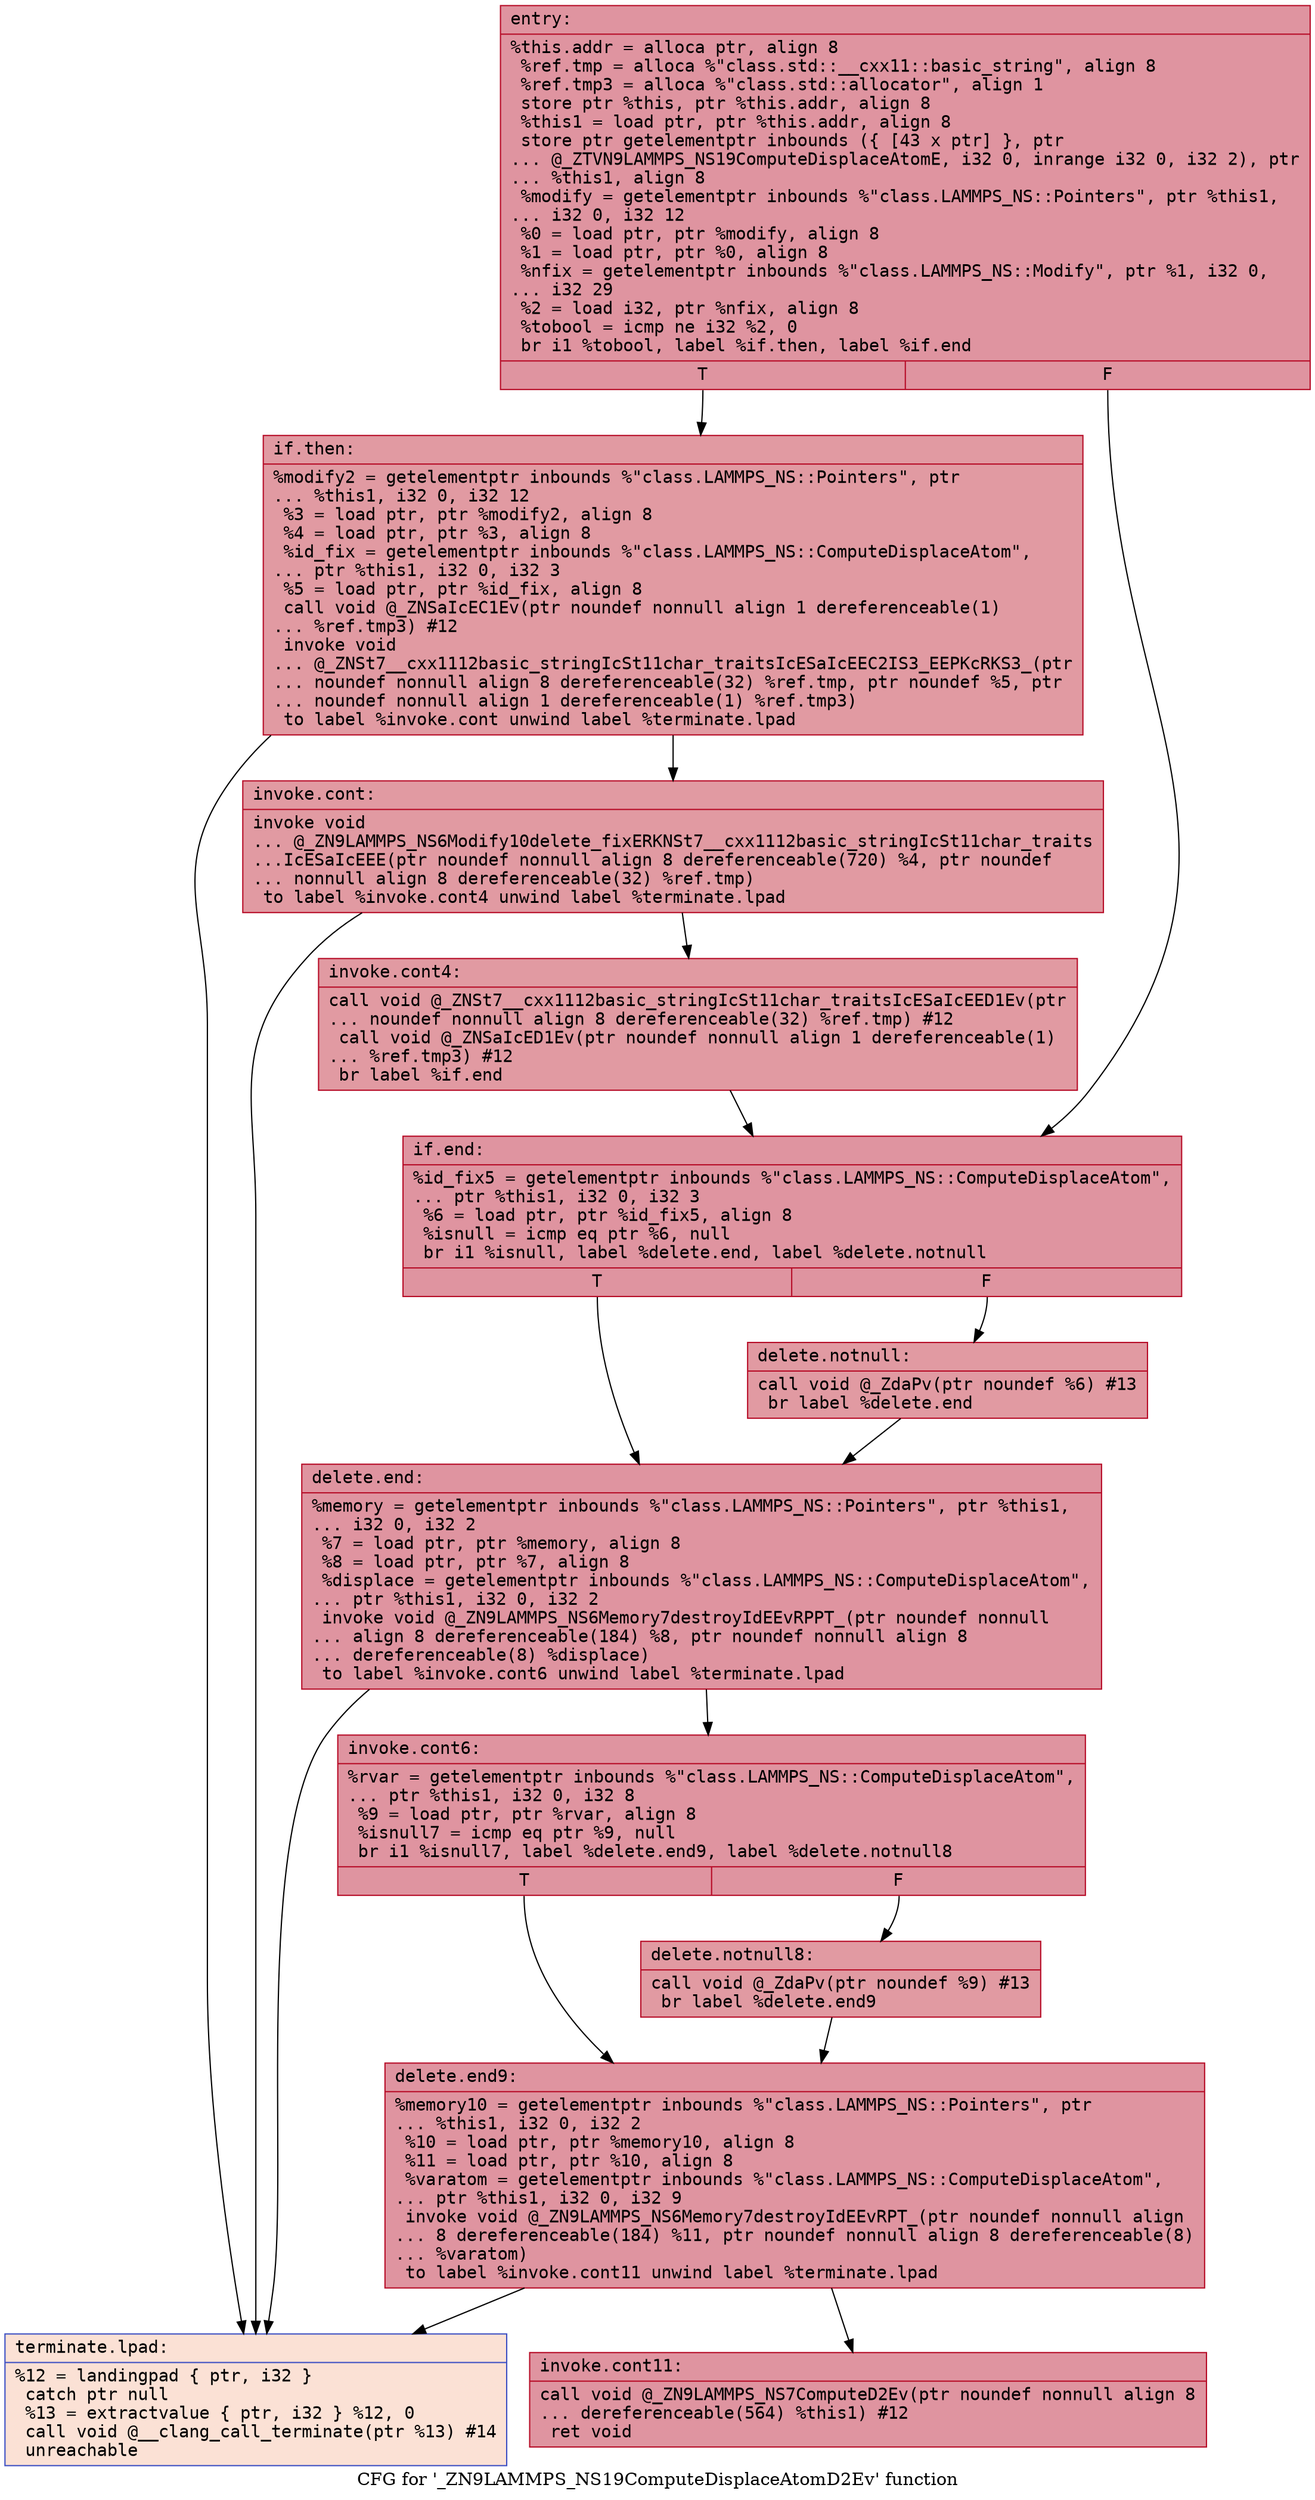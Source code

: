 digraph "CFG for '_ZN9LAMMPS_NS19ComputeDisplaceAtomD2Ev' function" {
	label="CFG for '_ZN9LAMMPS_NS19ComputeDisplaceAtomD2Ev' function";

	Node0x55cace5794d0 [shape=record,color="#b70d28ff", style=filled, fillcolor="#b70d2870" fontname="Courier",label="{entry:\l|  %this.addr = alloca ptr, align 8\l  %ref.tmp = alloca %\"class.std::__cxx11::basic_string\", align 8\l  %ref.tmp3 = alloca %\"class.std::allocator\", align 1\l  store ptr %this, ptr %this.addr, align 8\l  %this1 = load ptr, ptr %this.addr, align 8\l  store ptr getelementptr inbounds (\{ [43 x ptr] \}, ptr\l... @_ZTVN9LAMMPS_NS19ComputeDisplaceAtomE, i32 0, inrange i32 0, i32 2), ptr\l... %this1, align 8\l  %modify = getelementptr inbounds %\"class.LAMMPS_NS::Pointers\", ptr %this1,\l... i32 0, i32 12\l  %0 = load ptr, ptr %modify, align 8\l  %1 = load ptr, ptr %0, align 8\l  %nfix = getelementptr inbounds %\"class.LAMMPS_NS::Modify\", ptr %1, i32 0,\l... i32 29\l  %2 = load i32, ptr %nfix, align 8\l  %tobool = icmp ne i32 %2, 0\l  br i1 %tobool, label %if.then, label %if.end\l|{<s0>T|<s1>F}}"];
	Node0x55cace5794d0:s0 -> Node0x55cace5502c0[tooltip="entry -> if.then\nProbability 62.50%" ];
	Node0x55cace5794d0:s1 -> Node0x55cace571990[tooltip="entry -> if.end\nProbability 37.50%" ];
	Node0x55cace5502c0 [shape=record,color="#b70d28ff", style=filled, fillcolor="#bb1b2c70" fontname="Courier",label="{if.then:\l|  %modify2 = getelementptr inbounds %\"class.LAMMPS_NS::Pointers\", ptr\l... %this1, i32 0, i32 12\l  %3 = load ptr, ptr %modify2, align 8\l  %4 = load ptr, ptr %3, align 8\l  %id_fix = getelementptr inbounds %\"class.LAMMPS_NS::ComputeDisplaceAtom\",\l... ptr %this1, i32 0, i32 3\l  %5 = load ptr, ptr %id_fix, align 8\l  call void @_ZNSaIcEC1Ev(ptr noundef nonnull align 1 dereferenceable(1)\l... %ref.tmp3) #12\l  invoke void\l... @_ZNSt7__cxx1112basic_stringIcSt11char_traitsIcESaIcEEC2IS3_EEPKcRKS3_(ptr\l... noundef nonnull align 8 dereferenceable(32) %ref.tmp, ptr noundef %5, ptr\l... noundef nonnull align 1 dereferenceable(1) %ref.tmp3)\l          to label %invoke.cont unwind label %terminate.lpad\l}"];
	Node0x55cace5502c0 -> Node0x55cace57a4b0[tooltip="if.then -> invoke.cont\nProbability 100.00%" ];
	Node0x55cace5502c0 -> Node0x55cace57a500[tooltip="if.then -> terminate.lpad\nProbability 0.00%" ];
	Node0x55cace57a4b0 [shape=record,color="#b70d28ff", style=filled, fillcolor="#bb1b2c70" fontname="Courier",label="{invoke.cont:\l|  invoke void\l... @_ZN9LAMMPS_NS6Modify10delete_fixERKNSt7__cxx1112basic_stringIcSt11char_traits\l...IcESaIcEEE(ptr noundef nonnull align 8 dereferenceable(720) %4, ptr noundef\l... nonnull align 8 dereferenceable(32) %ref.tmp)\l          to label %invoke.cont4 unwind label %terminate.lpad\l}"];
	Node0x55cace57a4b0 -> Node0x55cace57a460[tooltip="invoke.cont -> invoke.cont4\nProbability 100.00%" ];
	Node0x55cace57a4b0 -> Node0x55cace57a500[tooltip="invoke.cont -> terminate.lpad\nProbability 0.00%" ];
	Node0x55cace57a460 [shape=record,color="#b70d28ff", style=filled, fillcolor="#bb1b2c70" fontname="Courier",label="{invoke.cont4:\l|  call void @_ZNSt7__cxx1112basic_stringIcSt11char_traitsIcESaIcEED1Ev(ptr\l... noundef nonnull align 8 dereferenceable(32) %ref.tmp) #12\l  call void @_ZNSaIcED1Ev(ptr noundef nonnull align 1 dereferenceable(1)\l... %ref.tmp3) #12\l  br label %if.end\l}"];
	Node0x55cace57a460 -> Node0x55cace571990[tooltip="invoke.cont4 -> if.end\nProbability 100.00%" ];
	Node0x55cace571990 [shape=record,color="#b70d28ff", style=filled, fillcolor="#b70d2870" fontname="Courier",label="{if.end:\l|  %id_fix5 = getelementptr inbounds %\"class.LAMMPS_NS::ComputeDisplaceAtom\",\l... ptr %this1, i32 0, i32 3\l  %6 = load ptr, ptr %id_fix5, align 8\l  %isnull = icmp eq ptr %6, null\l  br i1 %isnull, label %delete.end, label %delete.notnull\l|{<s0>T|<s1>F}}"];
	Node0x55cace571990:s0 -> Node0x55cace57ad50[tooltip="if.end -> delete.end\nProbability 37.50%" ];
	Node0x55cace571990:s1 -> Node0x55cace57add0[tooltip="if.end -> delete.notnull\nProbability 62.50%" ];
	Node0x55cace57add0 [shape=record,color="#b70d28ff", style=filled, fillcolor="#bb1b2c70" fontname="Courier",label="{delete.notnull:\l|  call void @_ZdaPv(ptr noundef %6) #13\l  br label %delete.end\l}"];
	Node0x55cace57add0 -> Node0x55cace57ad50[tooltip="delete.notnull -> delete.end\nProbability 100.00%" ];
	Node0x55cace57ad50 [shape=record,color="#b70d28ff", style=filled, fillcolor="#b70d2870" fontname="Courier",label="{delete.end:\l|  %memory = getelementptr inbounds %\"class.LAMMPS_NS::Pointers\", ptr %this1,\l... i32 0, i32 2\l  %7 = load ptr, ptr %memory, align 8\l  %8 = load ptr, ptr %7, align 8\l  %displace = getelementptr inbounds %\"class.LAMMPS_NS::ComputeDisplaceAtom\",\l... ptr %this1, i32 0, i32 2\l  invoke void @_ZN9LAMMPS_NS6Memory7destroyIdEEvRPPT_(ptr noundef nonnull\l... align 8 dereferenceable(184) %8, ptr noundef nonnull align 8\l... dereferenceable(8) %displace)\l          to label %invoke.cont6 unwind label %terminate.lpad\l}"];
	Node0x55cace57ad50 -> Node0x55cace57b380[tooltip="delete.end -> invoke.cont6\nProbability 100.00%" ];
	Node0x55cace57ad50 -> Node0x55cace57a500[tooltip="delete.end -> terminate.lpad\nProbability 0.00%" ];
	Node0x55cace57b380 [shape=record,color="#b70d28ff", style=filled, fillcolor="#b70d2870" fontname="Courier",label="{invoke.cont6:\l|  %rvar = getelementptr inbounds %\"class.LAMMPS_NS::ComputeDisplaceAtom\",\l... ptr %this1, i32 0, i32 8\l  %9 = load ptr, ptr %rvar, align 8\l  %isnull7 = icmp eq ptr %9, null\l  br i1 %isnull7, label %delete.end9, label %delete.notnull8\l|{<s0>T|<s1>F}}"];
	Node0x55cace57b380:s0 -> Node0x55cace57a150[tooltip="invoke.cont6 -> delete.end9\nProbability 37.50%" ];
	Node0x55cace57b380:s1 -> Node0x55cace57a1a0[tooltip="invoke.cont6 -> delete.notnull8\nProbability 62.50%" ];
	Node0x55cace57a1a0 [shape=record,color="#b70d28ff", style=filled, fillcolor="#bb1b2c70" fontname="Courier",label="{delete.notnull8:\l|  call void @_ZdaPv(ptr noundef %9) #13\l  br label %delete.end9\l}"];
	Node0x55cace57a1a0 -> Node0x55cace57a150[tooltip="delete.notnull8 -> delete.end9\nProbability 100.00%" ];
	Node0x55cace57a150 [shape=record,color="#b70d28ff", style=filled, fillcolor="#b70d2870" fontname="Courier",label="{delete.end9:\l|  %memory10 = getelementptr inbounds %\"class.LAMMPS_NS::Pointers\", ptr\l... %this1, i32 0, i32 2\l  %10 = load ptr, ptr %memory10, align 8\l  %11 = load ptr, ptr %10, align 8\l  %varatom = getelementptr inbounds %\"class.LAMMPS_NS::ComputeDisplaceAtom\",\l... ptr %this1, i32 0, i32 9\l  invoke void @_ZN9LAMMPS_NS6Memory7destroyIdEEvRPT_(ptr noundef nonnull align\l... 8 dereferenceable(184) %11, ptr noundef nonnull align 8 dereferenceable(8)\l... %varatom)\l          to label %invoke.cont11 unwind label %terminate.lpad\l}"];
	Node0x55cace57a150 -> Node0x55cace57bf90[tooltip="delete.end9 -> invoke.cont11\nProbability 100.00%" ];
	Node0x55cace57a150 -> Node0x55cace57a500[tooltip="delete.end9 -> terminate.lpad\nProbability 0.00%" ];
	Node0x55cace57bf90 [shape=record,color="#b70d28ff", style=filled, fillcolor="#b70d2870" fontname="Courier",label="{invoke.cont11:\l|  call void @_ZN9LAMMPS_NS7ComputeD2Ev(ptr noundef nonnull align 8\l... dereferenceable(564) %this1) #12\l  ret void\l}"];
	Node0x55cace57a500 [shape=record,color="#3d50c3ff", style=filled, fillcolor="#f7bca170" fontname="Courier",label="{terminate.lpad:\l|  %12 = landingpad \{ ptr, i32 \}\l          catch ptr null\l  %13 = extractvalue \{ ptr, i32 \} %12, 0\l  call void @__clang_call_terminate(ptr %13) #14\l  unreachable\l}"];
}
